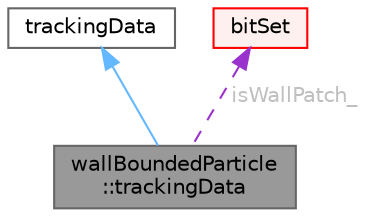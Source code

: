 digraph "wallBoundedParticle::trackingData"
{
 // LATEX_PDF_SIZE
  bgcolor="transparent";
  edge [fontname=Helvetica,fontsize=10,labelfontname=Helvetica,labelfontsize=10];
  node [fontname=Helvetica,fontsize=10,shape=box,height=0.2,width=0.4];
  Node1 [id="Node000001",label="wallBoundedParticle\l::trackingData",height=0.2,width=0.4,color="gray40", fillcolor="grey60", style="filled", fontcolor="black",tooltip=" "];
  Node2 -> Node1 [id="edge1_Node000001_Node000002",dir="back",color="steelblue1",style="solid",tooltip=" "];
  Node2 [id="Node000002",label="trackingData",height=0.2,width=0.4,color="gray40", fillcolor="white", style="filled",URL="$classFoam_1_1particle_1_1trackingData.html",tooltip=" "];
  Node3 -> Node1 [id="edge2_Node000001_Node000003",dir="back",color="darkorchid3",style="dashed",tooltip=" ",label=" isWallPatch_",fontcolor="grey" ];
  Node3 [id="Node000003",label="bitSet",height=0.2,width=0.4,color="red", fillcolor="#FFF0F0", style="filled",URL="$classFoam_1_1bitSet.html",tooltip="A bitSet stores bits (elements with only two states) in packed internal format and supports a variety..."];
}
